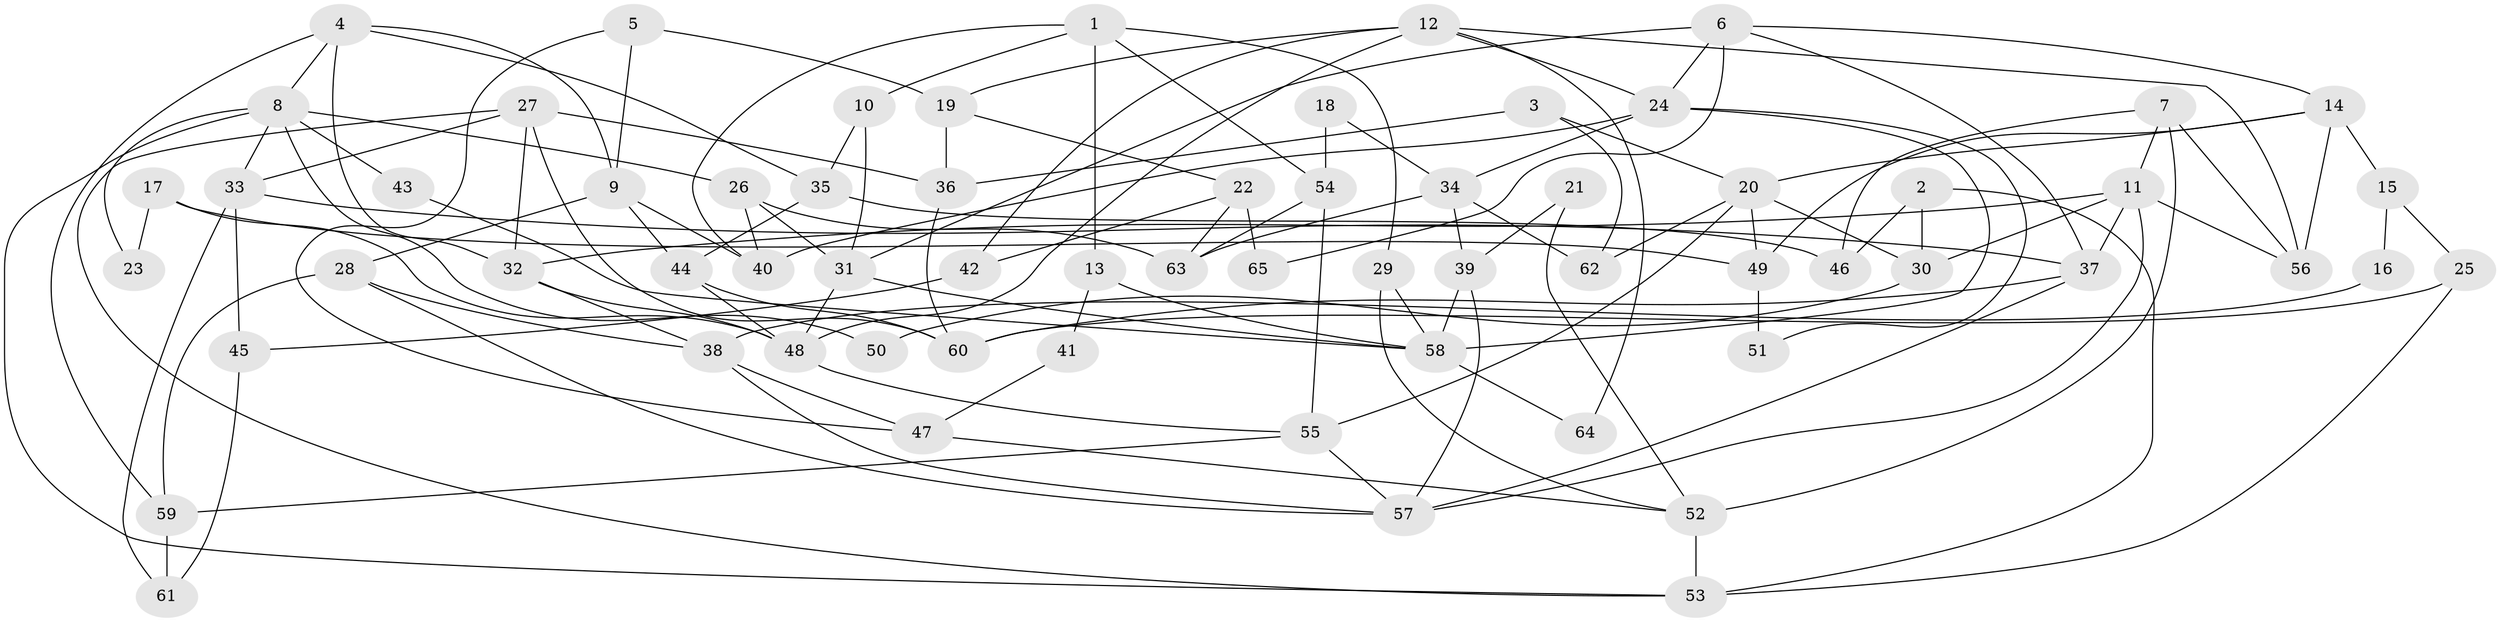 // Generated by graph-tools (version 1.1) at 2025/15/03/09/25 04:15:03]
// undirected, 65 vertices, 130 edges
graph export_dot {
graph [start="1"]
  node [color=gray90,style=filled];
  1;
  2;
  3;
  4;
  5;
  6;
  7;
  8;
  9;
  10;
  11;
  12;
  13;
  14;
  15;
  16;
  17;
  18;
  19;
  20;
  21;
  22;
  23;
  24;
  25;
  26;
  27;
  28;
  29;
  30;
  31;
  32;
  33;
  34;
  35;
  36;
  37;
  38;
  39;
  40;
  41;
  42;
  43;
  44;
  45;
  46;
  47;
  48;
  49;
  50;
  51;
  52;
  53;
  54;
  55;
  56;
  57;
  58;
  59;
  60;
  61;
  62;
  63;
  64;
  65;
  1 -- 40;
  1 -- 10;
  1 -- 13;
  1 -- 29;
  1 -- 54;
  2 -- 53;
  2 -- 30;
  2 -- 46;
  3 -- 20;
  3 -- 36;
  3 -- 62;
  4 -- 32;
  4 -- 9;
  4 -- 8;
  4 -- 35;
  4 -- 59;
  5 -- 47;
  5 -- 9;
  5 -- 19;
  6 -- 24;
  6 -- 37;
  6 -- 14;
  6 -- 31;
  6 -- 65;
  7 -- 11;
  7 -- 46;
  7 -- 52;
  7 -- 56;
  8 -- 26;
  8 -- 23;
  8 -- 33;
  8 -- 43;
  8 -- 50;
  8 -- 53;
  9 -- 44;
  9 -- 28;
  9 -- 40;
  10 -- 35;
  10 -- 31;
  11 -- 56;
  11 -- 32;
  11 -- 30;
  11 -- 37;
  11 -- 57;
  12 -- 42;
  12 -- 19;
  12 -- 24;
  12 -- 48;
  12 -- 56;
  12 -- 64;
  13 -- 58;
  13 -- 41;
  14 -- 56;
  14 -- 15;
  14 -- 20;
  14 -- 49;
  15 -- 25;
  15 -- 16;
  16 -- 38;
  17 -- 48;
  17 -- 49;
  17 -- 23;
  18 -- 34;
  18 -- 54;
  19 -- 36;
  19 -- 22;
  20 -- 55;
  20 -- 30;
  20 -- 49;
  20 -- 62;
  21 -- 52;
  21 -- 39;
  22 -- 63;
  22 -- 42;
  22 -- 65;
  24 -- 34;
  24 -- 40;
  24 -- 51;
  24 -- 58;
  25 -- 53;
  25 -- 60;
  26 -- 40;
  26 -- 63;
  26 -- 31;
  27 -- 33;
  27 -- 53;
  27 -- 32;
  27 -- 36;
  27 -- 60;
  28 -- 59;
  28 -- 57;
  28 -- 38;
  29 -- 58;
  29 -- 52;
  30 -- 50;
  31 -- 48;
  31 -- 58;
  32 -- 48;
  32 -- 38;
  33 -- 37;
  33 -- 45;
  33 -- 61;
  34 -- 39;
  34 -- 62;
  34 -- 63;
  35 -- 44;
  35 -- 46;
  36 -- 60;
  37 -- 57;
  37 -- 60;
  38 -- 47;
  38 -- 57;
  39 -- 57;
  39 -- 58;
  41 -- 47;
  42 -- 45;
  43 -- 58;
  44 -- 48;
  44 -- 60;
  45 -- 61;
  47 -- 52;
  48 -- 55;
  49 -- 51;
  52 -- 53;
  54 -- 55;
  54 -- 63;
  55 -- 57;
  55 -- 59;
  58 -- 64;
  59 -- 61;
}
